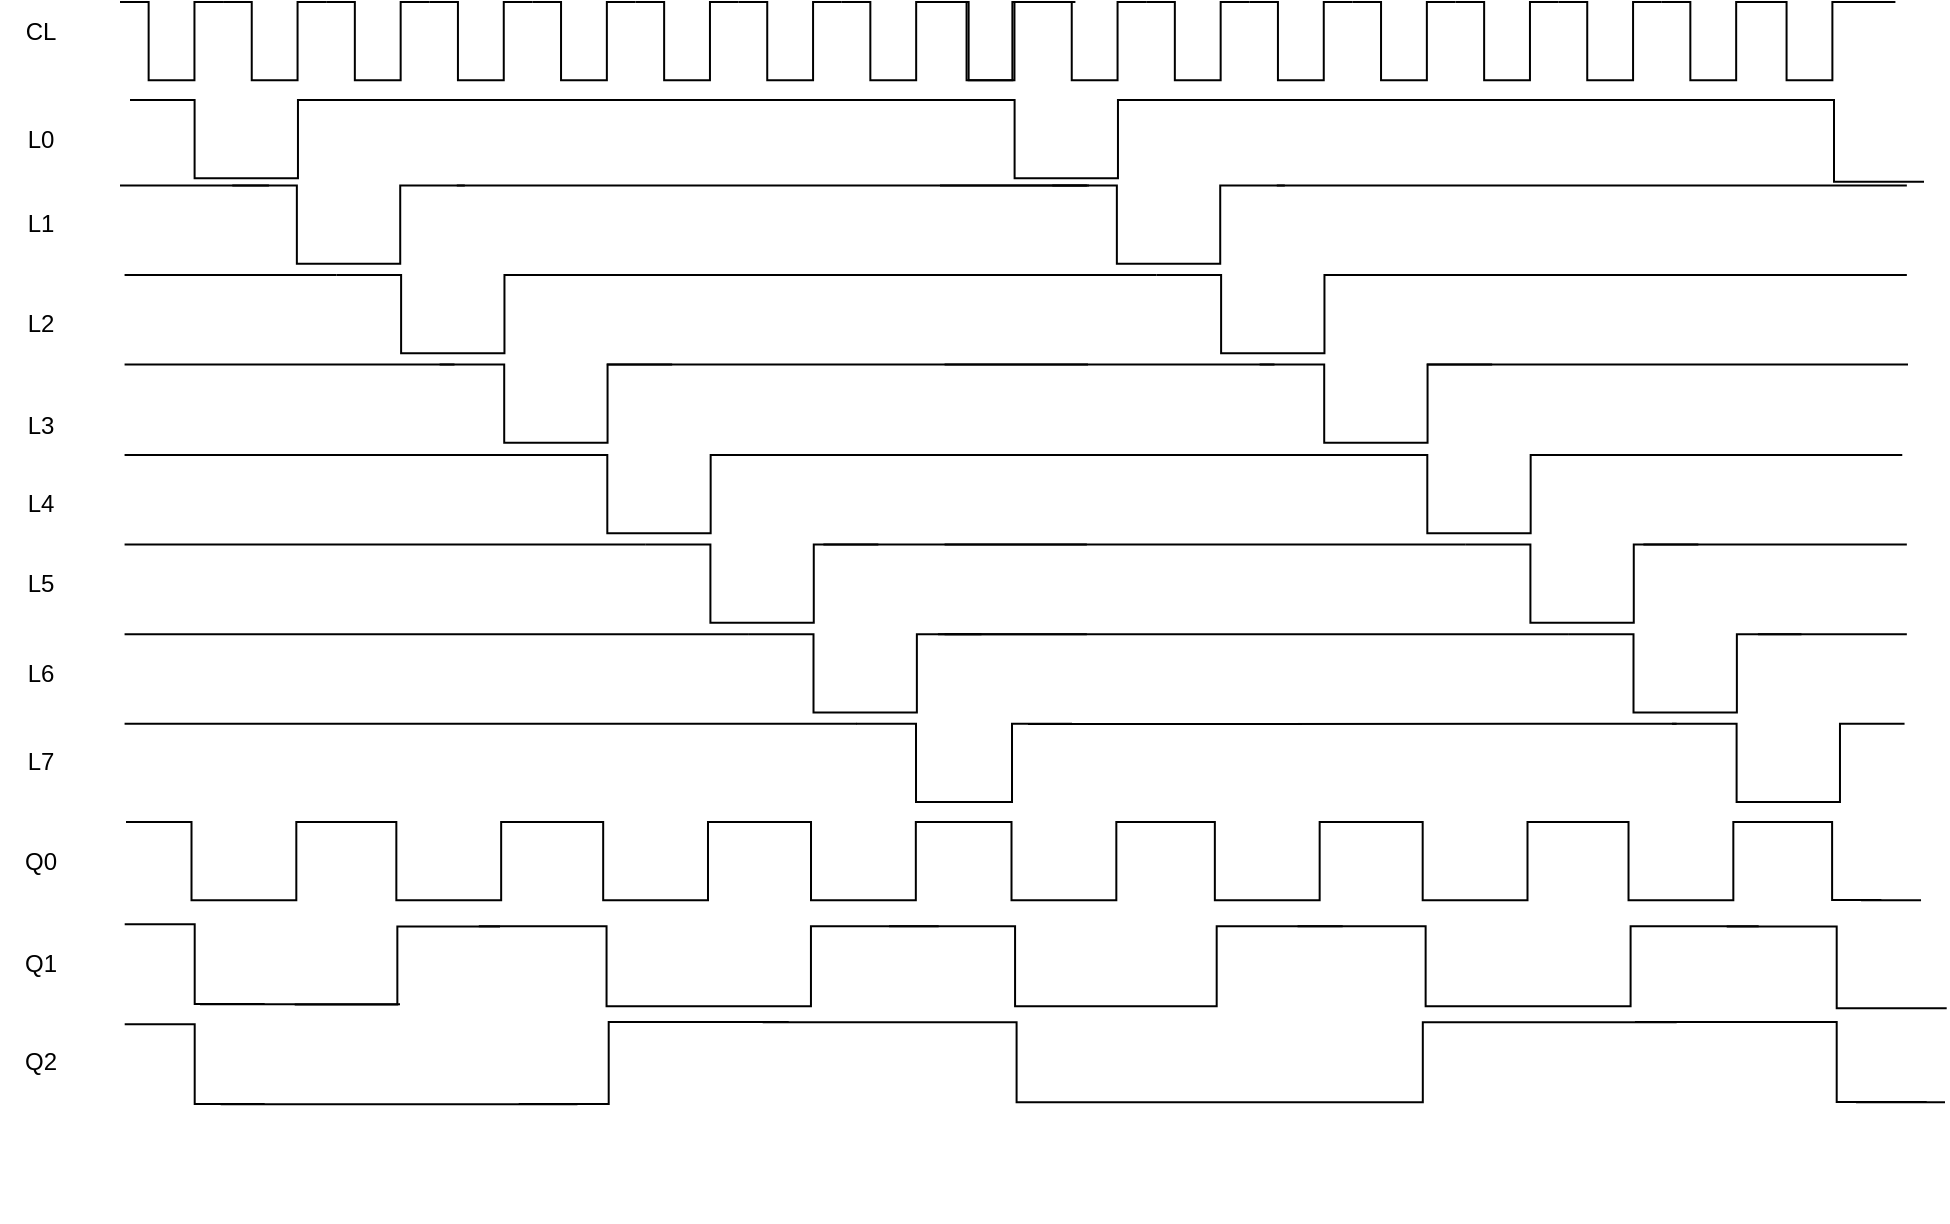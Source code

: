 <mxfile>
    <diagram id="8unvSzZc5b7AhLQEv18w" name="第 1 页">
        <mxGraphModel dx="1005" dy="739" grid="1" gridSize="10" guides="1" tooltips="1" connect="1" arrows="1" fold="1" page="1" pageScale="1" pageWidth="827" pageHeight="1169" math="0" shadow="0">
            <root>
                <mxCell id="0"/>
                <mxCell id="1" parent="0"/>
                <mxCell id="99" value="" style="pointerEvents=1;verticalLabelPosition=bottom;shadow=0;dashed=0;align=center;html=1;verticalAlign=top;shape=mxgraph.electrical.waveforms.pulse_2;container=0;" parent="1" vertex="1">
                    <mxGeometry x="331.55" y="170" width="51.55" height="39.13" as="geometry"/>
                </mxCell>
                <mxCell id="100" value="" style="pointerEvents=1;verticalLabelPosition=bottom;shadow=0;dashed=0;align=center;html=1;verticalAlign=top;shape=mxgraph.electrical.waveforms.pulse_2;container=0;" parent="1" vertex="1">
                    <mxGeometry x="383.101" y="170" width="51.55" height="39.13" as="geometry"/>
                </mxCell>
                <mxCell id="101" value="" style="pointerEvents=1;verticalLabelPosition=bottom;shadow=0;dashed=0;align=center;html=1;verticalAlign=top;shape=mxgraph.electrical.waveforms.pulse_2;container=0;" parent="1" vertex="1">
                    <mxGeometry x="537.751" y="170" width="51.55" height="39.13" as="geometry"/>
                </mxCell>
                <mxCell id="102" value="" style="pointerEvents=1;verticalLabelPosition=bottom;shadow=0;dashed=0;align=center;html=1;verticalAlign=top;shape=mxgraph.electrical.waveforms.pulse_2;container=0;" parent="1" vertex="1">
                    <mxGeometry x="285.002" y="219.007" width="116.275" height="39.13" as="geometry"/>
                </mxCell>
                <mxCell id="103" value="" style="pointerEvents=1;verticalLabelPosition=bottom;shadow=0;dashed=0;align=center;html=1;verticalAlign=top;shape=mxgraph.electrical.waveforms.pulse_2;container=0;" parent="1" vertex="1">
                    <mxGeometry x="589.302" y="170" width="51.55" height="39.13" as="geometry"/>
                </mxCell>
                <mxCell id="104" value="" style="pointerEvents=1;verticalLabelPosition=bottom;shadow=0;dashed=0;align=center;html=1;verticalAlign=top;shape=mxgraph.electrical.waveforms.pulse_2;container=0;" parent="1" vertex="1">
                    <mxGeometry x="688.966" y="170" width="51.55" height="39.13" as="geometry"/>
                </mxCell>
                <mxCell id="105" value="" style="pointerEvents=1;verticalLabelPosition=bottom;shadow=0;dashed=0;align=center;html=1;verticalAlign=top;shape=mxgraph.electrical.waveforms.pulse_2;container=0;" parent="1" vertex="1">
                    <mxGeometry x="486.201" y="170" width="51.55" height="39.13" as="geometry"/>
                </mxCell>
                <mxCell id="106" value="" style="pointerEvents=1;verticalLabelPosition=bottom;shadow=0;dashed=0;align=center;html=1;verticalAlign=top;shape=mxgraph.electrical.waveforms.pulse_2;container=0;" parent="1" vertex="1">
                    <mxGeometry x="640.852" y="170" width="51.55" height="39.13" as="geometry"/>
                </mxCell>
                <mxCell id="107" value="" style="pointerEvents=1;verticalLabelPosition=bottom;shadow=0;dashed=0;align=center;html=1;verticalAlign=top;shape=mxgraph.electrical.waveforms.pulse_2;container=0;" parent="1" vertex="1">
                    <mxGeometry x="280" y="170" width="51.55" height="39.13" as="geometry"/>
                </mxCell>
                <mxCell id="108" value="" style="pointerEvents=1;verticalLabelPosition=bottom;shadow=0;dashed=0;align=center;html=1;verticalAlign=top;shape=mxgraph.electrical.waveforms.pulse_2;container=0;" parent="1" vertex="1">
                    <mxGeometry x="434.651" y="170" width="51.55" height="39.13" as="geometry"/>
                </mxCell>
                <mxCell id="109" value="" style="pointerEvents=1;verticalLabelPosition=bottom;shadow=0;dashed=0;align=center;html=1;verticalAlign=top;shape=mxgraph.electrical.waveforms.pulse_2;container=0;" parent="1" vertex="1">
                    <mxGeometry x="388.256" y="306.522" width="116.275" height="39.13" as="geometry"/>
                </mxCell>
                <mxCell id="110" value="" style="pointerEvents=1;verticalLabelPosition=bottom;shadow=0;dashed=0;align=center;html=1;verticalAlign=top;shape=mxgraph.electrical.waveforms.pulse_2;container=0;" parent="1" vertex="1">
                    <mxGeometry x="648.01" y="530.87" width="107.99" height="39.13" as="geometry"/>
                </mxCell>
                <mxCell id="111" value="" style="pointerEvents=1;verticalLabelPosition=bottom;shadow=0;dashed=0;align=center;html=1;verticalAlign=top;shape=mxgraph.electrical.waveforms.pulse_2;container=0;" parent="1" vertex="1">
                    <mxGeometry x="439.806" y="351.304" width="116.275" height="39.13" as="geometry"/>
                </mxCell>
                <mxCell id="112" value="" style="pointerEvents=1;verticalLabelPosition=bottom;shadow=0;dashed=0;align=center;html=1;verticalAlign=top;shape=mxgraph.electrical.waveforms.pulse_2;container=0;" parent="1" vertex="1">
                    <mxGeometry x="336.133" y="261.739" width="116.275" height="39.13" as="geometry"/>
                </mxCell>
                <mxCell id="113" value="" style="pointerEvents=1;verticalLabelPosition=bottom;shadow=0;dashed=0;align=center;html=1;verticalAlign=top;shape=mxgraph.electrical.waveforms.pulse_2;container=0;" parent="1" vertex="1">
                    <mxGeometry x="491.356" y="396.522" width="116.275" height="39.13" as="geometry"/>
                </mxCell>
                <mxCell id="114" value="" style="pointerEvents=1;verticalLabelPosition=bottom;shadow=0;dashed=0;align=center;html=1;verticalAlign=top;shape=mxgraph.electrical.waveforms.pulse_2;container=0;" parent="1" vertex="1">
                    <mxGeometry x="594.457" y="486.087" width="116.275" height="39.13" as="geometry"/>
                </mxCell>
                <mxCell id="115" value="" style="pointerEvents=1;verticalLabelPosition=bottom;shadow=0;dashed=0;align=center;html=1;verticalAlign=top;shape=mxgraph.electrical.waveforms.pulse_2;container=0;" parent="1" vertex="1">
                    <mxGeometry x="542.907" y="441.304" width="116.275" height="39.13" as="geometry"/>
                </mxCell>
                <mxCell id="116" value="" style="endArrow=none;html=1;exitX=0.789;exitY=0;exitDx=0;exitDy=0;exitPerimeter=0;" parent="1" source="104" edge="1">
                    <mxGeometry width="50" height="50" relative="1" as="geometry">
                        <mxPoint x="562.954" y="400.435" as="sourcePoint"/>
                        <mxPoint x="757.699" y="170" as="targetPoint"/>
                    </mxGeometry>
                </mxCell>
                <mxCell id="117" value="" style="endArrow=none;html=1;entryX=0.719;entryY=0.022;entryDx=0;entryDy=0;entryPerimeter=0;" parent="1" edge="1">
                    <mxGeometry width="50" height="50" relative="1" as="geometry">
                        <mxPoint x="724.42" y="219.05" as="sourcePoint"/>
                        <mxPoint x="368.604" y="218.998" as="targetPoint"/>
                    </mxGeometry>
                </mxCell>
                <mxCell id="118" value="" style="endArrow=none;html=1;entryX=0.719;entryY=0.022;entryDx=0;entryDy=0;entryPerimeter=0;" parent="1" edge="1">
                    <mxGeometry width="50" height="50" relative="1" as="geometry">
                        <mxPoint x="763.427" y="261.739" as="sourcePoint"/>
                        <mxPoint x="448.396" y="261.739" as="targetPoint"/>
                    </mxGeometry>
                </mxCell>
                <mxCell id="119" value="" style="endArrow=none;html=1;entryX=0.719;entryY=0.022;entryDx=0;entryDy=0;entryPerimeter=0;" parent="1" edge="1">
                    <mxGeometry width="50" height="50" relative="1" as="geometry">
                        <mxPoint x="763.427" y="306.522" as="sourcePoint"/>
                        <mxPoint x="482.763" y="306.522" as="targetPoint"/>
                    </mxGeometry>
                </mxCell>
                <mxCell id="120" value="" style="endArrow=none;html=1;" parent="1" edge="1">
                    <mxGeometry width="50" height="50" relative="1" as="geometry">
                        <mxPoint x="764" y="351.304" as="sourcePoint"/>
                        <mxPoint x="523.432" y="351.304" as="targetPoint"/>
                    </mxGeometry>
                </mxCell>
                <mxCell id="121" value="" style="endArrow=none;html=1;" parent="1" edge="1">
                    <mxGeometry width="50" height="50" relative="1" as="geometry">
                        <mxPoint x="761.136" y="396.522" as="sourcePoint"/>
                        <mxPoint x="583.574" y="396.522" as="targetPoint"/>
                    </mxGeometry>
                </mxCell>
                <mxCell id="122" value="" style="endArrow=none;html=1;" parent="1" edge="1">
                    <mxGeometry width="50" height="50" relative="1" as="geometry">
                        <mxPoint x="763.427" y="441.304" as="sourcePoint"/>
                        <mxPoint x="631.688" y="441.304" as="targetPoint"/>
                    </mxGeometry>
                </mxCell>
                <mxCell id="123" value="" style="endArrow=none;html=1;" parent="1" edge="1">
                    <mxGeometry width="50" height="50" relative="1" as="geometry">
                        <mxPoint x="763.427" y="486.087" as="sourcePoint"/>
                        <mxPoint x="688.966" y="486.087" as="targetPoint"/>
                    </mxGeometry>
                </mxCell>
                <mxCell id="124" value="" style="endArrow=none;html=1;" parent="1" edge="1">
                    <mxGeometry width="50" height="50" relative="1" as="geometry">
                        <mxPoint x="354.462" y="261.739" as="sourcePoint"/>
                        <mxPoint x="280" y="261.739" as="targetPoint"/>
                    </mxGeometry>
                </mxCell>
                <mxCell id="125" value="" style="endArrow=none;html=1;" parent="1" edge="1">
                    <mxGeometry width="50" height="50" relative="1" as="geometry">
                        <mxPoint x="388.256" y="306.522" as="sourcePoint"/>
                        <mxPoint x="282.291" y="306.522" as="targetPoint"/>
                    </mxGeometry>
                </mxCell>
                <mxCell id="126" value="" style="endArrow=none;html=1;" parent="1" edge="1">
                    <mxGeometry width="50" height="50" relative="1" as="geometry">
                        <mxPoint x="447.252" y="351.304" as="sourcePoint"/>
                        <mxPoint x="282.291" y="351.304" as="targetPoint"/>
                    </mxGeometry>
                </mxCell>
                <mxCell id="127" value="" style="endArrow=none;html=1;" parent="1" edge="1">
                    <mxGeometry width="50" height="50" relative="1" as="geometry">
                        <mxPoint x="496.511" y="396.522" as="sourcePoint"/>
                        <mxPoint x="282.291" y="396.522" as="targetPoint"/>
                    </mxGeometry>
                </mxCell>
                <mxCell id="128" value="" style="endArrow=none;html=1;" parent="1" edge="1">
                    <mxGeometry width="50" height="50" relative="1" as="geometry">
                        <mxPoint x="542.907" y="441.304" as="sourcePoint"/>
                        <mxPoint x="282.291" y="441.304" as="targetPoint"/>
                    </mxGeometry>
                </mxCell>
                <mxCell id="129" value="" style="endArrow=none;html=1;" parent="1" edge="1">
                    <mxGeometry width="50" height="50" relative="1" as="geometry">
                        <mxPoint x="594.457" y="486.087" as="sourcePoint"/>
                        <mxPoint x="282.291" y="486.087" as="targetPoint"/>
                    </mxGeometry>
                </mxCell>
                <mxCell id="130" value="" style="endArrow=none;html=1;" parent="1" edge="1">
                    <mxGeometry width="50" height="50" relative="1" as="geometry">
                        <mxPoint x="648.298" y="530.87" as="sourcePoint"/>
                        <mxPoint x="282.291" y="530.87" as="targetPoint"/>
                    </mxGeometry>
                </mxCell>
                <mxCell id="54" value="" style="pointerEvents=1;verticalLabelPosition=bottom;shadow=0;dashed=0;align=center;html=1;verticalAlign=top;shape=mxgraph.electrical.waveforms.pulse_2;container=0;" parent="1" vertex="1">
                    <mxGeometry x="741.55" y="170" width="51.55" height="39.13" as="geometry"/>
                </mxCell>
                <mxCell id="56" value="" style="pointerEvents=1;verticalLabelPosition=bottom;shadow=0;dashed=0;align=center;html=1;verticalAlign=top;shape=mxgraph.electrical.waveforms.pulse_2;container=0;" parent="1" vertex="1">
                    <mxGeometry x="793.101" y="170" width="51.55" height="39.13" as="geometry"/>
                </mxCell>
                <mxCell id="58" value="" style="pointerEvents=1;verticalLabelPosition=bottom;shadow=0;dashed=0;align=center;html=1;verticalAlign=top;shape=mxgraph.electrical.waveforms.pulse_2;container=0;" parent="1" vertex="1">
                    <mxGeometry x="947.751" y="170" width="51.55" height="39.13" as="geometry"/>
                </mxCell>
                <mxCell id="59" value="" style="pointerEvents=1;verticalLabelPosition=bottom;shadow=0;dashed=0;align=center;html=1;verticalAlign=top;shape=mxgraph.electrical.waveforms.pulse_2;container=0;" parent="1" vertex="1">
                    <mxGeometry x="695.002" y="219.007" width="116.275" height="39.13" as="geometry"/>
                </mxCell>
                <mxCell id="60" value="" style="pointerEvents=1;verticalLabelPosition=bottom;shadow=0;dashed=0;align=center;html=1;verticalAlign=top;shape=mxgraph.electrical.waveforms.pulse_2;container=0;" parent="1" vertex="1">
                    <mxGeometry x="999.302" y="170" width="51.55" height="39.13" as="geometry"/>
                </mxCell>
                <mxCell id="61" value="" style="pointerEvents=1;verticalLabelPosition=bottom;shadow=0;dashed=0;align=center;html=1;verticalAlign=top;shape=mxgraph.electrical.waveforms.pulse_2;container=0;" parent="1" vertex="1">
                    <mxGeometry x="1098.966" y="170" width="51.55" height="39.13" as="geometry"/>
                </mxCell>
                <mxCell id="62" value="" style="pointerEvents=1;verticalLabelPosition=bottom;shadow=0;dashed=0;align=center;html=1;verticalAlign=top;shape=mxgraph.electrical.waveforms.pulse_2;container=0;" parent="1" vertex="1">
                    <mxGeometry x="896.201" y="170" width="51.55" height="39.13" as="geometry"/>
                </mxCell>
                <mxCell id="63" value="" style="pointerEvents=1;verticalLabelPosition=bottom;shadow=0;dashed=0;align=center;html=1;verticalAlign=top;shape=mxgraph.electrical.waveforms.pulse_2;container=0;" parent="1" vertex="1">
                    <mxGeometry x="1050.852" y="170" width="51.55" height="39.13" as="geometry"/>
                </mxCell>
                <mxCell id="64" value="" style="pointerEvents=1;verticalLabelPosition=bottom;shadow=0;dashed=0;align=center;html=1;verticalAlign=top;shape=mxgraph.electrical.waveforms.pulse_2;container=0;" parent="1" vertex="1">
                    <mxGeometry x="690" y="170" width="51.55" height="39.13" as="geometry"/>
                </mxCell>
                <mxCell id="65" value="" style="pointerEvents=1;verticalLabelPosition=bottom;shadow=0;dashed=0;align=center;html=1;verticalAlign=top;shape=mxgraph.electrical.waveforms.pulse_2;container=0;" parent="1" vertex="1">
                    <mxGeometry x="844.651" y="170" width="51.55" height="39.13" as="geometry"/>
                </mxCell>
                <mxCell id="66" value="" style="pointerEvents=1;verticalLabelPosition=bottom;shadow=0;dashed=0;align=center;html=1;verticalAlign=top;shape=mxgraph.electrical.waveforms.pulse_2;container=0;" parent="1" vertex="1">
                    <mxGeometry x="798.256" y="306.522" width="116.275" height="39.13" as="geometry"/>
                </mxCell>
                <mxCell id="69" value="" style="pointerEvents=1;verticalLabelPosition=bottom;shadow=0;dashed=0;align=center;html=1;verticalAlign=top;shape=mxgraph.electrical.waveforms.pulse_2;container=0;" parent="1" vertex="1">
                    <mxGeometry x="1056.007" y="530.87" width="116.275" height="39.13" as="geometry"/>
                </mxCell>
                <mxCell id="70" value="" style="pointerEvents=1;verticalLabelPosition=bottom;shadow=0;dashed=0;align=center;html=1;verticalAlign=top;shape=mxgraph.electrical.waveforms.pulse_2;container=0;" parent="1" vertex="1">
                    <mxGeometry x="849.806" y="351.304" width="116.275" height="39.13" as="geometry"/>
                </mxCell>
                <mxCell id="71" value="" style="pointerEvents=1;verticalLabelPosition=bottom;shadow=0;dashed=0;align=center;html=1;verticalAlign=top;shape=mxgraph.electrical.waveforms.pulse_2;container=0;" parent="1" vertex="1">
                    <mxGeometry x="746.133" y="261.739" width="116.275" height="39.13" as="geometry"/>
                </mxCell>
                <mxCell id="72" value="" style="pointerEvents=1;verticalLabelPosition=bottom;shadow=0;dashed=0;align=center;html=1;verticalAlign=top;shape=mxgraph.electrical.waveforms.pulse_2;container=0;" parent="1" vertex="1">
                    <mxGeometry x="901.356" y="396.522" width="116.275" height="39.13" as="geometry"/>
                </mxCell>
                <mxCell id="73" value="" style="pointerEvents=1;verticalLabelPosition=bottom;shadow=0;dashed=0;align=center;html=1;verticalAlign=top;shape=mxgraph.electrical.waveforms.pulse_2;container=0;" parent="1" vertex="1">
                    <mxGeometry x="1004.457" y="486.087" width="116.275" height="39.13" as="geometry"/>
                </mxCell>
                <mxCell id="75" value="" style="pointerEvents=1;verticalLabelPosition=bottom;shadow=0;dashed=0;align=center;html=1;verticalAlign=top;shape=mxgraph.electrical.waveforms.pulse_2;container=0;" parent="1" vertex="1">
                    <mxGeometry x="952.907" y="441.304" width="116.275" height="39.13" as="geometry"/>
                </mxCell>
                <mxCell id="78" value="" style="endArrow=none;html=1;exitX=0.789;exitY=0;exitDx=0;exitDy=0;exitPerimeter=0;" parent="1" source="61" edge="1">
                    <mxGeometry width="50" height="50" relative="1" as="geometry">
                        <mxPoint x="972.954" y="400.435" as="sourcePoint"/>
                        <mxPoint x="1167.699" y="170" as="targetPoint"/>
                    </mxGeometry>
                </mxCell>
                <mxCell id="81" value="" style="endArrow=none;html=1;entryX=0.719;entryY=0.022;entryDx=0;entryDy=0;entryPerimeter=0;" parent="1" edge="1">
                    <mxGeometry width="50" height="50" relative="1" as="geometry">
                        <mxPoint x="1173.427" y="261.739" as="sourcePoint"/>
                        <mxPoint x="858.396" y="261.739" as="targetPoint"/>
                    </mxGeometry>
                </mxCell>
                <mxCell id="82" value="" style="endArrow=none;html=1;entryX=0.719;entryY=0.022;entryDx=0;entryDy=0;entryPerimeter=0;" parent="1" edge="1">
                    <mxGeometry width="50" height="50" relative="1" as="geometry">
                        <mxPoint x="1173.427" y="306.522" as="sourcePoint"/>
                        <mxPoint x="892.763" y="306.522" as="targetPoint"/>
                    </mxGeometry>
                </mxCell>
                <mxCell id="83" value="" style="endArrow=none;html=1;" parent="1" edge="1">
                    <mxGeometry width="50" height="50" relative="1" as="geometry">
                        <mxPoint x="1174" y="351.304" as="sourcePoint"/>
                        <mxPoint x="933.432" y="351.304" as="targetPoint"/>
                    </mxGeometry>
                </mxCell>
                <mxCell id="84" value="" style="endArrow=none;html=1;" parent="1" edge="1">
                    <mxGeometry width="50" height="50" relative="1" as="geometry">
                        <mxPoint x="1171.136" y="396.522" as="sourcePoint"/>
                        <mxPoint x="993.574" y="396.522" as="targetPoint"/>
                    </mxGeometry>
                </mxCell>
                <mxCell id="85" value="" style="endArrow=none;html=1;" parent="1" edge="1">
                    <mxGeometry width="50" height="50" relative="1" as="geometry">
                        <mxPoint x="1173.427" y="441.304" as="sourcePoint"/>
                        <mxPoint x="1041.688" y="441.304" as="targetPoint"/>
                    </mxGeometry>
                </mxCell>
                <mxCell id="86" value="" style="endArrow=none;html=1;" parent="1" edge="1">
                    <mxGeometry width="50" height="50" relative="1" as="geometry">
                        <mxPoint x="1173.427" y="486.087" as="sourcePoint"/>
                        <mxPoint x="1098.966" y="486.087" as="targetPoint"/>
                    </mxGeometry>
                </mxCell>
                <mxCell id="89" value="" style="endArrow=none;html=1;" parent="1" edge="1">
                    <mxGeometry width="50" height="50" relative="1" as="geometry">
                        <mxPoint x="764.462" y="261.739" as="sourcePoint"/>
                        <mxPoint x="690" y="261.739" as="targetPoint"/>
                    </mxGeometry>
                </mxCell>
                <mxCell id="90" value="" style="endArrow=none;html=1;" parent="1" edge="1">
                    <mxGeometry width="50" height="50" relative="1" as="geometry">
                        <mxPoint x="798.256" y="306.522" as="sourcePoint"/>
                        <mxPoint x="692.291" y="306.522" as="targetPoint"/>
                    </mxGeometry>
                </mxCell>
                <mxCell id="91" value="" style="endArrow=none;html=1;" parent="1" edge="1">
                    <mxGeometry width="50" height="50" relative="1" as="geometry">
                        <mxPoint x="857.252" y="351.304" as="sourcePoint"/>
                        <mxPoint x="692.291" y="351.304" as="targetPoint"/>
                    </mxGeometry>
                </mxCell>
                <mxCell id="92" value="" style="endArrow=none;html=1;" parent="1" edge="1">
                    <mxGeometry width="50" height="50" relative="1" as="geometry">
                        <mxPoint x="906.511" y="396.522" as="sourcePoint"/>
                        <mxPoint x="692.291" y="396.522" as="targetPoint"/>
                    </mxGeometry>
                </mxCell>
                <mxCell id="93" value="" style="endArrow=none;html=1;" parent="1" edge="1">
                    <mxGeometry width="50" height="50" relative="1" as="geometry">
                        <mxPoint x="952.907" y="441.304" as="sourcePoint"/>
                        <mxPoint x="692.291" y="441.304" as="targetPoint"/>
                    </mxGeometry>
                </mxCell>
                <mxCell id="94" value="" style="endArrow=none;html=1;" parent="1" edge="1">
                    <mxGeometry width="50" height="50" relative="1" as="geometry">
                        <mxPoint x="1004.457" y="486.087" as="sourcePoint"/>
                        <mxPoint x="692.291" y="486.087" as="targetPoint"/>
                    </mxGeometry>
                </mxCell>
                <mxCell id="95" value="" style="endArrow=none;html=1;" parent="1" edge="1">
                    <mxGeometry width="50" height="50" relative="1" as="geometry">
                        <mxPoint x="1058.298" y="530.87" as="sourcePoint"/>
                        <mxPoint x="734" y="531" as="targetPoint"/>
                    </mxGeometry>
                </mxCell>
                <mxCell id="151" value="" style="endArrow=none;html=1;entryX=0.998;entryY=-0.026;entryDx=0;entryDy=0;entryPerimeter=0;" parent="1" edge="1">
                    <mxGeometry width="50" height="50" relative="1" as="geometry">
                        <mxPoint x="1130" y="219" as="sourcePoint"/>
                        <mxPoint x="780.004" y="219.009" as="targetPoint"/>
                    </mxGeometry>
                </mxCell>
                <mxCell id="154" value="" style="group" parent="1" vertex="1" connectable="0">
                    <mxGeometry x="283" y="580" width="877.69" height="39.13" as="geometry"/>
                </mxCell>
                <mxCell id="142" value="" style="group" parent="154" vertex="1" connectable="0">
                    <mxGeometry width="825.42" height="39.13" as="geometry"/>
                </mxCell>
                <mxCell id="135" value="" style="pointerEvents=1;verticalLabelPosition=bottom;shadow=0;dashed=0;align=center;html=1;verticalAlign=top;shape=mxgraph.electrical.waveforms.pulse_2;container=0;" parent="142" vertex="1">
                    <mxGeometry x="102.417" width="117.917" height="39.13" as="geometry"/>
                </mxCell>
                <mxCell id="136" value="" style="pointerEvents=1;verticalLabelPosition=bottom;shadow=0;dashed=0;align=center;html=1;verticalAlign=top;shape=mxgraph.electrical.waveforms.pulse_2;container=0;" parent="142" vertex="1">
                    <mxGeometry x="205.834" width="117.917" height="39.13" as="geometry"/>
                </mxCell>
                <mxCell id="137" value="" style="pointerEvents=1;verticalLabelPosition=bottom;shadow=0;dashed=0;align=center;html=1;verticalAlign=top;shape=mxgraph.electrical.waveforms.pulse_2;container=0;" parent="142" vertex="1">
                    <mxGeometry x="615.586" width="117.917" height="39.13" as="geometry"/>
                </mxCell>
                <mxCell id="138" value="" style="pointerEvents=1;verticalLabelPosition=bottom;shadow=0;dashed=0;align=center;html=1;verticalAlign=top;shape=mxgraph.electrical.waveforms.pulse_2;container=0;" parent="142" vertex="1">
                    <mxGeometry x="718.503" width="117.917" height="39.13" as="geometry"/>
                </mxCell>
                <mxCell id="139" value="" style="pointerEvents=1;verticalLabelPosition=bottom;shadow=0;dashed=0;align=center;html=1;verticalAlign=top;shape=mxgraph.electrical.waveforms.pulse_2;container=0;" parent="142" vertex="1">
                    <mxGeometry x="511.669" width="117.917" height="39.13" as="geometry"/>
                </mxCell>
                <mxCell id="140" value="" style="pointerEvents=1;verticalLabelPosition=bottom;shadow=0;dashed=0;align=center;html=1;verticalAlign=top;shape=mxgraph.electrical.waveforms.pulse_2;container=0;" parent="142" vertex="1">
                    <mxGeometry width="117.917" height="39.13" as="geometry"/>
                </mxCell>
                <mxCell id="141" value="" style="pointerEvents=1;verticalLabelPosition=bottom;shadow=0;dashed=0;align=center;html=1;verticalAlign=top;shape=mxgraph.electrical.waveforms.pulse_2;container=0;" parent="142" vertex="1">
                    <mxGeometry x="309.751" width="117.917" height="39.13" as="geometry"/>
                </mxCell>
                <mxCell id="152" value="" style="pointerEvents=1;verticalLabelPosition=bottom;shadow=0;dashed=0;align=center;html=1;verticalAlign=top;shape=mxgraph.electrical.waveforms.pulse_2;container=0;" parent="142" vertex="1">
                    <mxGeometry x="410.001" width="117.917" height="39.13" as="geometry"/>
                </mxCell>
                <mxCell id="149" value="" style="pointerEvents=1;verticalLabelPosition=bottom;shadow=0;dashed=0;align=center;html=1;verticalAlign=top;shape=mxgraph.electrical.waveforms.step_2;fillOpacity=98;" parent="154" vertex="1">
                    <mxGeometry x="828.42" y="0.01" width="49.27" height="39" as="geometry"/>
                </mxCell>
                <mxCell id="165" value="" style="endArrow=none;html=1;" edge="1" parent="1">
                    <mxGeometry width="50" height="50" relative="1" as="geometry">
                        <mxPoint x="1150.52" y="619.13" as="sourcePoint"/>
                        <mxPoint x="1180.52" y="619.13" as="targetPoint"/>
                        <Array as="points">
                            <mxPoint x="1160.52" y="619.13"/>
                        </Array>
                    </mxGeometry>
                </mxCell>
                <mxCell id="177" value="" style="pointerEvents=1;verticalLabelPosition=bottom;shadow=0;dashed=0;align=center;html=1;verticalAlign=top;shape=mxgraph.electrical.waveforms.step_2;" vertex="1" parent="1">
                    <mxGeometry x="1092" y="219.01" width="90" height="40.92" as="geometry"/>
                </mxCell>
                <mxCell id="179" value="" style="group" vertex="1" connectable="0" parent="1">
                    <mxGeometry x="250.35" y="619.13" width="943" height="160.87" as="geometry"/>
                </mxCell>
                <mxCell id="180" value="" style="group" vertex="1" connectable="0" parent="179">
                    <mxGeometry x="1" y="13" width="942" height="147.87" as="geometry"/>
                </mxCell>
                <mxCell id="167" value="" style="pointerEvents=1;verticalLabelPosition=bottom;shadow=0;dashed=0;align=center;html=1;verticalAlign=top;shape=mxgraph.electrical.waveforms.pulse_2;" vertex="1" parent="180">
                    <mxGeometry x="208.05" width="229.95" height="40" as="geometry"/>
                </mxCell>
                <mxCell id="171" value="" style="pointerEvents=1;verticalLabelPosition=bottom;shadow=0;dashed=0;align=center;html=1;verticalAlign=top;shape=mxgraph.electrical.waveforms.pulse_2;" vertex="1" parent="180">
                    <mxGeometry x="617.41" width="230.59" height="40" as="geometry"/>
                </mxCell>
                <mxCell id="172" value="" style="pointerEvents=1;verticalLabelPosition=bottom;shadow=0;dashed=0;align=center;html=1;verticalAlign=top;shape=mxgraph.electrical.waveforms.pulse_2;" vertex="1" parent="180">
                    <mxGeometry x="413.18" width="226.82" height="40" as="geometry"/>
                </mxCell>
                <mxCell id="174" value="" style="pointerEvents=1;verticalLabelPosition=bottom;shadow=0;dashed=0;align=center;html=1;verticalAlign=top;shape=mxgraph.electrical.waveforms.step_2;" vertex="1" parent="180">
                    <mxGeometry x="832" y="0.13" width="110" height="40.87" as="geometry"/>
                </mxCell>
                <mxCell id="181" value="" style="pointerEvents=1;verticalLabelPosition=bottom;shadow=0;dashed=0;align=center;html=1;verticalAlign=top;shape=mxgraph.electrical.waveforms.step_2;" vertex="1" parent="180">
                    <mxGeometry x="31" y="49" width="70" height="39.87" as="geometry"/>
                </mxCell>
                <mxCell id="170" value="" style="pointerEvents=1;verticalLabelPosition=bottom;shadow=0;dashed=0;align=center;html=1;verticalAlign=top;shape=mxgraph.electrical.waveforms.pulse_2;" vertex="1" parent="180">
                    <mxGeometry x="350" y="48" width="457" height="40" as="geometry"/>
                </mxCell>
                <mxCell id="182" value="" style="pointerEvents=1;verticalLabelPosition=bottom;shadow=0;dashed=0;align=center;html=1;verticalAlign=top;shape=mxgraph.electrical.waveforms.step_1;" vertex="1" parent="180">
                    <mxGeometry x="228" y="47.87" width="90" height="41" as="geometry"/>
                </mxCell>
                <mxCell id="183" value="" style="endArrow=none;html=1;" edge="1" parent="180">
                    <mxGeometry width="50" height="50" relative="1" as="geometry">
                        <mxPoint x="79" y="89" as="sourcePoint"/>
                        <mxPoint x="257.37" y="89" as="targetPoint"/>
                    </mxGeometry>
                </mxCell>
                <mxCell id="184" value="" style="endArrow=none;html=1;" edge="1" parent="180">
                    <mxGeometry width="50" height="50" relative="1" as="geometry">
                        <mxPoint x="303" y="47.87" as="sourcePoint"/>
                        <mxPoint x="363" y="47.87" as="targetPoint"/>
                    </mxGeometry>
                </mxCell>
                <mxCell id="185" value="" style="pointerEvents=1;verticalLabelPosition=bottom;shadow=0;dashed=0;align=center;html=1;verticalAlign=top;shape=mxgraph.electrical.waveforms.step_2;" vertex="1" parent="180">
                    <mxGeometry x="842" y="47.87" width="90" height="40" as="geometry"/>
                </mxCell>
                <mxCell id="186" value="" style="endArrow=none;html=1;" edge="1" parent="180">
                    <mxGeometry width="50" height="50" relative="1" as="geometry">
                        <mxPoint x="786.14" y="47.87" as="sourcePoint"/>
                        <mxPoint x="848.0" y="47.87" as="targetPoint"/>
                    </mxGeometry>
                </mxCell>
                <mxCell id="187" value="" style="endArrow=none;html=1;" edge="1" parent="180">
                    <mxGeometry width="50" height="50" relative="1" as="geometry">
                        <mxPoint x="896.65" y="88" as="sourcePoint"/>
                        <mxPoint x="941.15" y="88" as="targetPoint"/>
                    </mxGeometry>
                </mxCell>
                <mxCell id="195" value="" style="pointerEvents=1;verticalLabelPosition=bottom;shadow=0;dashed=0;align=center;html=1;verticalAlign=top;shape=mxgraph.electrical.waveforms.step_1;" vertex="1" parent="180">
                    <mxGeometry x="116" y="0.13" width="102.65" height="39" as="geometry"/>
                </mxCell>
                <mxCell id="194" value="" style="pointerEvents=1;verticalLabelPosition=bottom;shadow=0;dashed=0;align=center;html=1;verticalAlign=top;shape=mxgraph.electrical.waveforms.step_2;" vertex="1" parent="180">
                    <mxGeometry x="31.0" y="-1" width="70" height="39.87" as="geometry"/>
                </mxCell>
                <mxCell id="193" value="" style="endArrow=none;html=1;" edge="1" parent="180">
                    <mxGeometry width="50" height="50" relative="1" as="geometry">
                        <mxPoint x="68.65" y="39" as="sourcePoint"/>
                        <mxPoint x="168.65" y="39" as="targetPoint"/>
                    </mxGeometry>
                </mxCell>
                <mxCell id="196" value="CL" style="text;html=1;align=center;verticalAlign=middle;resizable=0;points=[];autosize=1;strokeColor=none;fillColor=none;" vertex="1" parent="1">
                    <mxGeometry x="220" y="170" width="40" height="30" as="geometry"/>
                </mxCell>
                <mxCell id="197" value="L0" style="text;html=1;align=center;verticalAlign=middle;resizable=0;points=[];autosize=1;strokeColor=none;fillColor=none;" vertex="1" parent="1">
                    <mxGeometry x="220" y="224.47" width="40" height="30" as="geometry"/>
                </mxCell>
                <mxCell id="198" value="L3" style="text;html=1;align=center;verticalAlign=middle;resizable=0;points=[];autosize=1;strokeColor=none;fillColor=none;" vertex="1" parent="1">
                    <mxGeometry x="220" y="366.52" width="40" height="30" as="geometry"/>
                </mxCell>
                <mxCell id="199" value="L4" style="text;html=1;align=center;verticalAlign=middle;resizable=0;points=[];autosize=1;strokeColor=none;fillColor=none;" vertex="1" parent="1">
                    <mxGeometry x="220" y="405.65" width="40" height="30" as="geometry"/>
                </mxCell>
                <mxCell id="200" value="L5" style="text;html=1;align=center;verticalAlign=middle;resizable=0;points=[];autosize=1;strokeColor=none;fillColor=none;" vertex="1" parent="1">
                    <mxGeometry x="220" y="445.87" width="40" height="30" as="geometry"/>
                </mxCell>
                <mxCell id="201" value="L6" style="text;html=1;align=center;verticalAlign=middle;resizable=0;points=[];autosize=1;strokeColor=none;fillColor=none;" vertex="1" parent="1">
                    <mxGeometry x="220" y="490.65" width="40" height="30" as="geometry"/>
                </mxCell>
                <mxCell id="202" value="L2" style="text;html=1;align=center;verticalAlign=middle;resizable=0;points=[];autosize=1;strokeColor=none;fillColor=none;" vertex="1" parent="1">
                    <mxGeometry x="220" y="315.65" width="40" height="30" as="geometry"/>
                </mxCell>
                <mxCell id="203" value="L1" style="text;html=1;align=center;verticalAlign=middle;resizable=0;points=[];autosize=1;strokeColor=none;fillColor=none;" vertex="1" parent="1">
                    <mxGeometry x="220" y="266.3" width="40" height="30" as="geometry"/>
                </mxCell>
                <mxCell id="204" value="L7" style="text;html=1;align=center;verticalAlign=middle;resizable=0;points=[];autosize=1;strokeColor=none;fillColor=none;" vertex="1" parent="1">
                    <mxGeometry x="220" y="535.43" width="40" height="30" as="geometry"/>
                </mxCell>
                <mxCell id="205" value="&lt;span style=&quot;font-weight: 400;&quot;&gt;Q0&lt;/span&gt;" style="text;html=1;align=center;verticalAlign=middle;resizable=0;points=[];autosize=1;strokeColor=none;fillColor=none;fontStyle=1" vertex="1" parent="1">
                    <mxGeometry x="220" y="584.5" width="40" height="30" as="geometry"/>
                </mxCell>
                <mxCell id="207" value="&lt;span style=&quot;font-weight: 400;&quot;&gt;Q2&lt;/span&gt;" style="text;html=1;align=center;verticalAlign=middle;resizable=0;points=[];autosize=1;strokeColor=none;fillColor=none;fontStyle=1" vertex="1" parent="1">
                    <mxGeometry x="220" y="684.57" width="40" height="30" as="geometry"/>
                </mxCell>
                <mxCell id="206" value="&lt;span style=&quot;font-weight: 400;&quot;&gt;Q1&lt;/span&gt;" style="text;html=1;align=center;verticalAlign=middle;resizable=0;points=[];autosize=1;strokeColor=none;fillColor=none;fontStyle=1" vertex="1" parent="1">
                    <mxGeometry x="220" y="636.07" width="40" height="30" as="geometry"/>
                </mxCell>
            </root>
        </mxGraphModel>
    </diagram>
</mxfile>